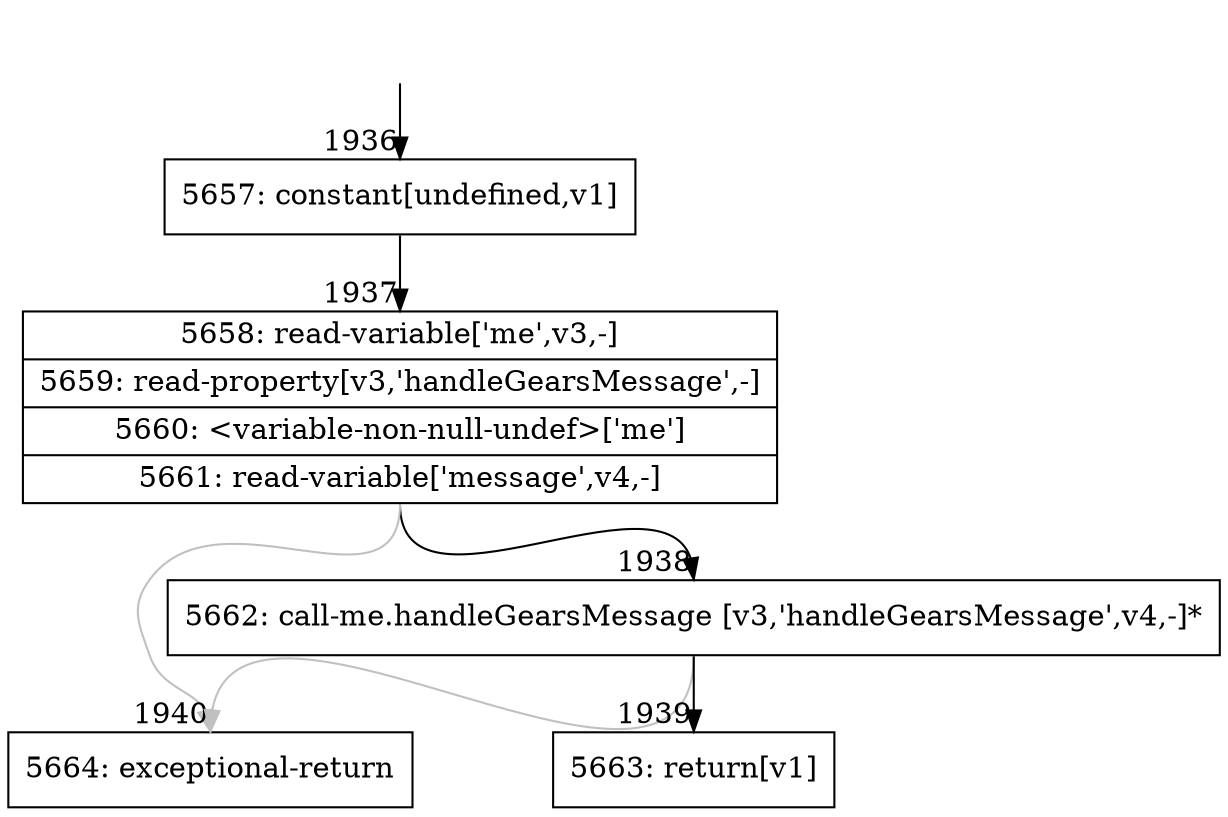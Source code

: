 digraph {
rankdir="TD"
BB_entry225[shape=none,label=""];
BB_entry225 -> BB1936 [tailport=s, headport=n, headlabel="    1936"]
BB1936 [shape=record label="{5657: constant[undefined,v1]}" ] 
BB1936 -> BB1937 [tailport=s, headport=n, headlabel="      1937"]
BB1937 [shape=record label="{5658: read-variable['me',v3,-]|5659: read-property[v3,'handleGearsMessage',-]|5660: \<variable-non-null-undef\>['me']|5661: read-variable['message',v4,-]}" ] 
BB1937 -> BB1938 [tailport=s, headport=n, headlabel="      1938"]
BB1937 -> BB1940 [tailport=s, headport=n, color=gray, headlabel="      1940"]
BB1938 [shape=record label="{5662: call-me.handleGearsMessage [v3,'handleGearsMessage',v4,-]*}" ] 
BB1938 -> BB1939 [tailport=s, headport=n, headlabel="      1939"]
BB1938 -> BB1940 [tailport=s, headport=n, color=gray]
BB1939 [shape=record label="{5663: return[v1]}" ] 
BB1940 [shape=record label="{5664: exceptional-return}" ] 
//#$~ 2253
}
